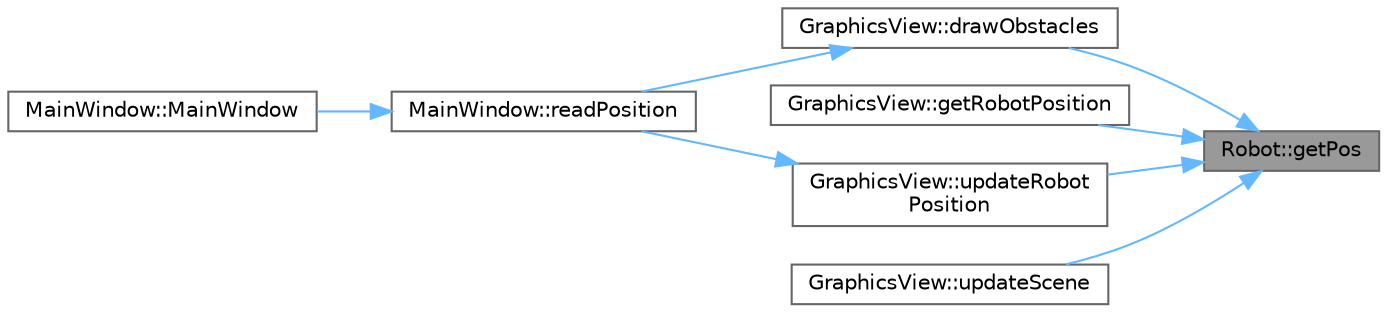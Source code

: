 digraph "Robot::getPos"
{
 // LATEX_PDF_SIZE
  bgcolor="transparent";
  edge [fontname=Helvetica,fontsize=10,labelfontname=Helvetica,labelfontsize=10];
  node [fontname=Helvetica,fontsize=10,shape=box,height=0.2,width=0.4];
  rankdir="RL";
  Node1 [id="Node000001",label="Robot::getPos",height=0.2,width=0.4,color="gray40", fillcolor="grey60", style="filled", fontcolor="black",tooltip="Get the robot's current position as a QPointF."];
  Node1 -> Node2 [id="edge1_Node000001_Node000002",dir="back",color="steelblue1",style="solid",tooltip=" "];
  Node2 [id="Node000002",label="GraphicsView::drawObstacles",height=0.2,width=0.4,color="grey40", fillcolor="white", style="filled",URL="$class_graphics_view.html#ab8ae963cd79dd189e2a7203219f11d66",tooltip="Draws obstacles based on the robot's position and distance to the obstacle."];
  Node2 -> Node3 [id="edge2_Node000002_Node000003",dir="back",color="steelblue1",style="solid",tooltip=" "];
  Node3 [id="Node000003",label="MainWindow::readPosition",height=0.2,width=0.4,color="grey40", fillcolor="white", style="filled",URL="$class_main_window.html#acc73261b933efca1566bc35b23b2a78e",tooltip="Reads the current position of the robot."];
  Node3 -> Node4 [id="edge3_Node000003_Node000004",dir="back",color="steelblue1",style="solid",tooltip=" "];
  Node4 [id="Node000004",label="MainWindow::MainWindow",height=0.2,width=0.4,color="grey40", fillcolor="white", style="filled",URL="$class_main_window.html#a996c5a2b6f77944776856f08ec30858d",tooltip="Construct a new MainWindow object."];
  Node1 -> Node5 [id="edge4_Node000001_Node000005",dir="back",color="steelblue1",style="solid",tooltip=" "];
  Node5 [id="Node000005",label="GraphicsView::getRobotPosition",height=0.2,width=0.4,color="grey40", fillcolor="white", style="filled",URL="$class_graphics_view.html#ab6cd268031deac1297d6dc868750930e",tooltip="Gets the robot's current position."];
  Node1 -> Node6 [id="edge5_Node000001_Node000006",dir="back",color="steelblue1",style="solid",tooltip=" "];
  Node6 [id="Node000006",label="GraphicsView::updateRobot\lPosition",height=0.2,width=0.4,color="grey40", fillcolor="white", style="filled",URL="$class_graphics_view.html#a9bb3bbb762aff889589c2770beb5fdcf",tooltip="Updates the robot's position and angle in the scene."];
  Node6 -> Node3 [id="edge6_Node000006_Node000003",dir="back",color="steelblue1",style="solid",tooltip=" "];
  Node1 -> Node7 [id="edge7_Node000001_Node000007",dir="back",color="steelblue1",style="solid",tooltip=" "];
  Node7 [id="Node000007",label="GraphicsView::updateScene",height=0.2,width=0.4,color="grey40", fillcolor="white", style="filled",URL="$class_graphics_view.html#a804d4812c29be094e6d19a5824a9513f",tooltip="Updates the scene."];
}
